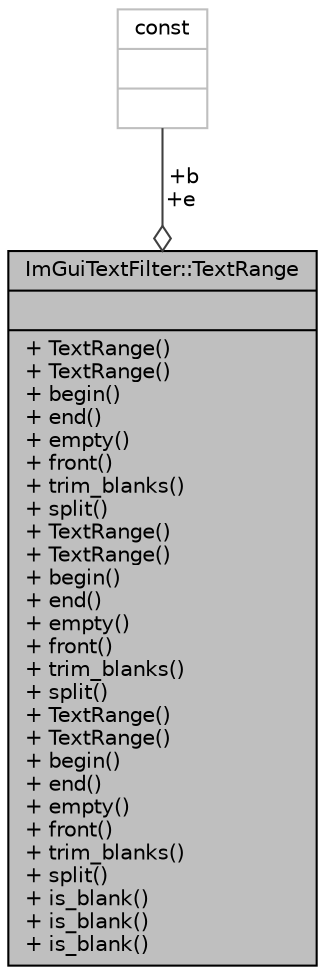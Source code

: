digraph "ImGuiTextFilter::TextRange"
{
 // INTERACTIVE_SVG=YES
  bgcolor="transparent";
  edge [fontname="Helvetica",fontsize="10",labelfontname="Helvetica",labelfontsize="10"];
  node [fontname="Helvetica",fontsize="10",shape=record];
  Node1 [label="{ImGuiTextFilter::TextRange\n||+ TextRange()\l+ TextRange()\l+ begin()\l+ end()\l+ empty()\l+ front()\l+ trim_blanks()\l+ split()\l+ TextRange()\l+ TextRange()\l+ begin()\l+ end()\l+ empty()\l+ front()\l+ trim_blanks()\l+ split()\l+ TextRange()\l+ TextRange()\l+ begin()\l+ end()\l+ empty()\l+ front()\l+ trim_blanks()\l+ split()\l+ is_blank()\l+ is_blank()\l+ is_blank()\l}",height=0.2,width=0.4,color="black", fillcolor="grey75", style="filled", fontcolor="black"];
  Node2 -> Node1 [color="grey25",fontsize="10",style="solid",label=" +b\n+e" ,arrowhead="odiamond",fontname="Helvetica"];
  Node2 [label="{const\n||}",height=0.2,width=0.4,color="grey75"];
}
